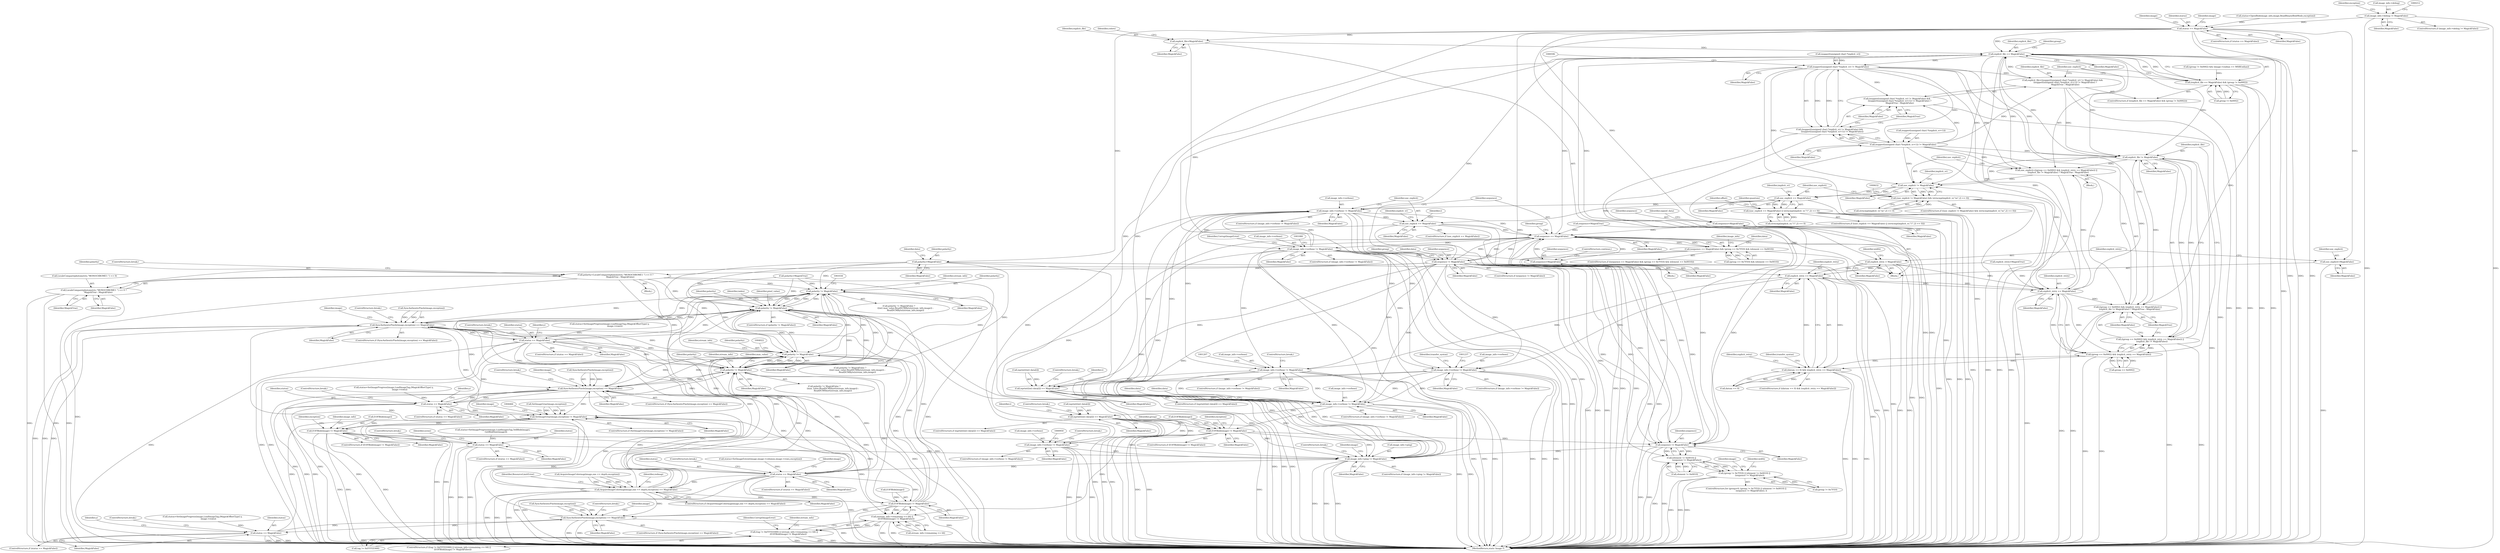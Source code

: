 digraph "0_ImageMagick_5511ef530576ed18fd636baa3bb4eda3d667665d@pointer" {
"1000206" [label="(Call,image_info->debug != MagickFalse)"];
"1000245" [label="(Call,status == MagickFalse)"];
"1000352" [label="(Call,polarity=MagickFalse)"];
"1003551" [label="(Call,polarity != MagickFalse)"];
"1003588" [label="(Call,polarity != MagickFalse)"];
"1003921" [label="(Call,SyncAuthenticPixels(image,exception) == MagickFalse)"];
"1003948" [label="(Call,status == MagickFalse)"];
"1004017" [label="(Call,polarity != MagickFalse)"];
"1004045" [label="(Call,polarity != MagickFalse)"];
"1004428" [label="(Call,SyncAuthenticPixels(image,exception) == MagickFalse)"];
"1004455" [label="(Call,status == MagickFalse)"];
"1004460" [label="(Call,SetImageGray(image,exception) != MagickFalse)"];
"1004472" [label="(Call,EOFBlob(image) != MagickFalse)"];
"1002853" [label="(Call,image_info->ping != MagickFalse)"];
"1002890" [label="(Call,status == MagickFalse)"];
"1002926" [label="(Call,AcquireImageColormap(image,one << depth,exception) == MagickFalse)"];
"1003224" [label="(Call,EOFBlob(image) != MagickFalse)"];
"1003218" [label="(Call,(stream_info->remaining <= 64) ||\n            (EOFBlob(image) != MagickFalse))"];
"1003214" [label="(Call,(tag != 0xFFFEE000) || (stream_info->remaining <= 64) ||\n            (EOFBlob(image) != MagickFalse))"];
"1003408" [label="(Call,SyncAuthenticPixels(image,exception) == MagickFalse)"];
"1003435" [label="(Call,status == MagickFalse)"];
"1004549" [label="(Call,status == MagickFalse)"];
"1000371" [label="(Call,explicit_file=MagickFalse)"];
"1000576" [label="(Call,explicit_file == MagickFalse)"];
"1000575" [label="(Call,(explicit_file == MagickFalse) && (group != 0x0002))"];
"1000586" [label="(Call,isupper((unsigned char) *explicit_vr) != MagickFalse)"];
"1000582" [label="(Call,explicit_file=(isupper((unsigned char) *explicit_vr) != MagickFalse) &&\n        (isupper((unsigned char) *(explicit_vr+1)) != MagickFalse) ?\n        MagickTrue : MagickFalse)"];
"1000615" [label="(Call,explicit_file != MagickFalse)"];
"1000604" [label="(Call,use_explicit=((group == 0x0002) && (explicit_retry == MagickFalse)) ||\n      (explicit_file != MagickFalse) ? MagickTrue : MagickFalse)"];
"1000622" [label="(Call,use_explicit != MagickFalse)"];
"1000621" [label="(Call,(use_explicit != MagickFalse) && (strncmp(implicit_vr,\"xs\",2) == 0))"];
"1000639" [label="(Call,use_explicit == MagickFalse)"];
"1000638" [label="(Call,(use_explicit == MagickFalse) || (strncmp(implicit_vr,\"!!\",2) == 0))"];
"1000837" [label="(Call,image_info->verbose != MagickFalse)"];
"1000844" [label="(Call,use_explicit == MagickFalse)"];
"1000932" [label="(Call,sequence == MagickFalse)"];
"1000459" [label="(Call,sequence != MagickFalse)"];
"1000455" [label="(Call,(element != 0x0010) ||\n                (sequence != MagickFalse))"];
"1000451" [label="(Call,(group != 0x7FE0) || (element != 0x0010) ||\n                (sequence != MagickFalse))"];
"1000931" [label="(Call,(sequence == MagickFalse) && (group == 0x7FE0) && (element == 0x0010))"];
"1000944" [label="(Call,image_info->verbose != MagickFalse)"];
"1001074" [label="(Call,image_info->verbose != MagickFalse)"];
"1001141" [label="(Call,sequence=MagickFalse)"];
"1001146" [label="(Call,sequence != MagickFalse)"];
"1001179" [label="(Call,explicit_retry == MagickFalse)"];
"1000612" [label="(Call,explicit_retry == MagickFalse)"];
"1000608" [label="(Call,(group == 0x0002) && (explicit_retry == MagickFalse))"];
"1000607" [label="(Call,((group == 0x0002) && (explicit_retry == MagickFalse)) ||\n      (explicit_file != MagickFalse))"];
"1001175" [label="(Call,(datum == 0) && (explicit_retry == MagickFalse))"];
"1000606" [label="(Call,((group == 0x0002) && (explicit_retry == MagickFalse)) ||\n      (explicit_file != MagickFalse) ? MagickTrue : MagickFalse)"];
"1001201" [label="(Call,image_info->verbose != MagickFalse)"];
"1002092" [label="(Call,isprint((int) data[i]) == MagickFalse)"];
"1002133" [label="(Call,image_info->verbose != MagickFalse)"];
"1002167" [label="(Call,isprint((int) data[i]) == MagickFalse)"];
"1002244" [label="(Call,EOFBlob(image) != MagickFalse)"];
"1001231" [label="(Call,image_info->verbose != MagickFalse)"];
"1001396" [label="(Call,polarity=LocaleCompare(photometric,\"MONOCHROME1 \") == 0 ?\n              MagickTrue : MagickFalse)"];
"1001398" [label="(Call,LocaleCompare(photometric,\"MONOCHROME1 \") == 0 ?\n              MagickTrue : MagickFalse)"];
"1000585" [label="(Call,(isupper((unsigned char) *explicit_vr) != MagickFalse) &&\n        (isupper((unsigned char) *(explicit_vr+1)) != MagickFalse))"];
"1000593" [label="(Call,isupper((unsigned char) *(explicit_vr+1)) != MagickFalse)"];
"1000584" [label="(Call,(isupper((unsigned char) *explicit_vr) != MagickFalse) &&\n        (isupper((unsigned char) *(explicit_vr+1)) != MagickFalse) ?\n        MagickTrue : MagickFalse)"];
"1000423" [label="(Call,sequence=MagickFalse)"];
"1000432" [label="(Call,use_explicit=MagickFalse)"];
"1000435" [label="(Call,explicit_retry = MagickFalse)"];
"1003922" [label="(Call,SyncAuthenticPixels(image,exception))"];
"1003408" [label="(Call,SyncAuthenticPixels(image,exception) == MagickFalse)"];
"1002233" [label="(Identifier,data)"];
"1001406" [label="(ControlStructure,break;)"];
"1000250" [label="(Identifier,image)"];
"1000427" [label="(Identifier,signed_data)"];
"1001097" [label="(Identifier,CorruptImageError)"];
"1000854" [label="(Identifier,i)"];
"1001179" [label="(Call,explicit_retry == MagickFalse)"];
"1003947" [label="(ControlStructure,if (status == MagickFalse))"];
"1002167" [label="(Call,isprint((int) data[i]) == MagickFalse)"];
"1000210" [label="(Identifier,MagickFalse)"];
"1003930" [label="(Identifier,image)"];
"1000616" [label="(Identifier,explicit_file)"];
"1000644" [label="(Identifier,implicit_vr)"];
"1002260" [label="(Identifier,width)"];
"1000930" [label="(ControlStructure,if ((sequence == MagickFalse) && (group == 0x7FE0) && (element == 0x0010)))"];
"1003970" [label="(Identifier,y)"];
"1001235" [label="(Identifier,MagickFalse)"];
"1004432" [label="(Identifier,MagickFalse)"];
"1002857" [label="(Identifier,MagickFalse)"];
"1003409" [label="(Call,SyncAuthenticPixels(image,exception))"];
"1001174" [label="(ControlStructure,if ((datum == 0) && (explicit_retry == MagickFalse)))"];
"1000836" [label="(ControlStructure,if (image_info->verbose != MagickFalse))"];
"1002092" [label="(Call,isprint((int) data[i]) == MagickFalse)"];
"1003951" [label="(ControlStructure,break;)"];
"1001366" [label="(Block,)"];
"1000671" [label="(Identifier,quantum)"];
"1000447" [label="(ControlStructure,for (group=0; (group != 0x7FE0) || (element != 0x0010) ||\n                (sequence != MagickFalse); ))"];
"1000222" [label="(Identifier,exception)"];
"1001142" [label="(Identifier,sequence)"];
"1001180" [label="(Identifier,explicit_retry)"];
"1004454" [label="(ControlStructure,if (status == MagickFalse))"];
"1004428" [label="(Call,SyncAuthenticPixels(image,exception) == MagickFalse)"];
"1003224" [label="(Call,EOFBlob(image) != MagickFalse)"];
"1002854" [label="(Call,image_info->ping)"];
"1001114" [label="(Call,sequence=MagickTrue)"];
"1000453" [label="(Identifier,group)"];
"1003413" [label="(ControlStructure,break;)"];
"1000954" [label="(ControlStructure,break;)"];
"1002891" [label="(Identifier,status)"];
"1001200" [label="(ControlStructure,if (image_info->verbose != MagickFalse))"];
"1001202" [label="(Call,image_info->verbose)"];
"1001231" [label="(Call,image_info->verbose != MagickFalse)"];
"1000584" [label="(Call,(isupper((unsigned char) *explicit_vr) != MagickFalse) &&\n        (isupper((unsigned char) *(explicit_vr+1)) != MagickFalse) ?\n        MagickTrue : MagickFalse)"];
"1000623" [label="(Identifier,use_explicit)"];
"1001205" [label="(Identifier,MagickFalse)"];
"1002175" [label="(ControlStructure,break;)"];
"1000432" [label="(Call,use_explicit=MagickFalse)"];
"1000371" [label="(Call,explicit_file=MagickFalse)"];
"1004549" [label="(Call,status == MagickFalse)"];
"1004478" [label="(Identifier,exception)"];
"1002852" [label="(ControlStructure,if (image_info->ping != MagickFalse))"];
"1002889" [label="(ControlStructure,if (status == MagickFalse))"];
"1003588" [label="(Call,polarity != MagickFalse)"];
"1004464" [label="(Identifier,MagickFalse)"];
"1000605" [label="(Identifier,use_explicit)"];
"1003229" [label="(Identifier,CorruptImageError)"];
"1002853" [label="(Call,image_info->ping != MagickFalse)"];
"1004433" [label="(ControlStructure,break;)"];
"1001128" [label="(Block,)"];
"1000619" [label="(Identifier,MagickFalse)"];
"1003562" [label="(Identifier,stream_info)"];
"1000585" [label="(Call,(isupper((unsigned char) *explicit_vr) != MagickFalse) &&\n        (isupper((unsigned char) *(explicit_vr+1)) != MagickFalse))"];
"1002141" [label="(Identifier,data)"];
"1003590" [label="(Identifier,MagickFalse)"];
"1000436" [label="(Identifier,explicit_retry)"];
"1000640" [label="(Identifier,use_explicit)"];
"1003592" [label="(Identifier,pixel_value)"];
"1001399" [label="(Call,LocaleCompare(photometric,\"MONOCHROME1 \") == 0)"];
"1002247" [label="(Identifier,MagickFalse)"];
"1000434" [label="(Identifier,MagickFalse)"];
"1000613" [label="(Identifier,explicit_retry)"];
"1000621" [label="(Call,(use_explicit != MagickFalse) && (strncmp(implicit_vr,\"xs\",2) == 0))"];
"1004019" [label="(Identifier,MagickFalse)"];
"1000650" [label="(Identifier,offset)"];
"1001176" [label="(Call,datum == 0)"];
"1000462" [label="(Block,)"];
"1003587" [label="(ControlStructure,if (polarity != MagickFalse))"];
"1003314" [label="(Identifier,y)"];
"1000373" [label="(Identifier,MagickFalse)"];
"1002939" [label="(Identifier,redmap)"];
"1000607" [label="(Call,((group == 0x0002) && (explicit_retry == MagickFalse)) ||\n      (explicit_file != MagickFalse))"];
"1002091" [label="(ControlStructure,if (isprint((int) data[i]) == MagickFalse))"];
"1004046" [label="(Identifier,polarity)"];
"1000480" [label="(Call,(group != 0x0002) && (image->endian == MSBEndian))"];
"1003950" [label="(Identifier,MagickFalse)"];
"1000460" [label="(Identifier,sequence)"];
"1003949" [label="(Identifier,status)"];
"1000451" [label="(Call,(group != 0x7FE0) || (element != 0x0010) ||\n                (sequence != MagickFalse))"];
"1003435" [label="(Call,status == MagickFalse)"];
"1002244" [label="(Call,EOFBlob(image) != MagickFalse)"];
"1000627" [label="(Identifier,implicit_vr)"];
"1003504" [label="(Identifier,y)"];
"1004471" [label="(ControlStructure,if (EOFBlob(image) != MagickFalse))"];
"1000577" [label="(Identifier,explicit_file)"];
"1001184" [label="(Identifier,explicit_retry)"];
"1000849" [label="(Identifier,explicit_vr)"];
"1000424" [label="(Identifier,sequence)"];
"1000576" [label="(Call,explicit_file == MagickFalse)"];
"1002250" [label="(Identifier,exception)"];
"1003552" [label="(Identifier,polarity)"];
"1001148" [label="(Identifier,MagickFalse)"];
"1001201" [label="(Call,image_info->verbose != MagickFalse)"];
"1004548" [label="(ControlStructure,if (status == MagickFalse))"];
"1002890" [label="(Call,status == MagickFalse)"];
"1002858" [label="(ControlStructure,break;)"];
"1003434" [label="(ControlStructure,if (status == MagickFalse))"];
"1000579" [label="(Call,group != 0x0002)"];
"1000375" [label="(Identifier,colors)"];
"1000617" [label="(Identifier,MagickFalse)"];
"1002174" [label="(Identifier,MagickFalse)"];
"1000642" [label="(Call,strncmp(implicit_vr,\"!!\",2) == 0)"];
"1000433" [label="(Identifier,use_explicit)"];
"1004457" [label="(Identifier,MagickFalse)"];
"1000580" [label="(Identifier,group)"];
"1001144" [label="(ControlStructure,continue;)"];
"1001078" [label="(Identifier,MagickFalse)"];
"1002132" [label="(ControlStructure,if (image_info->verbose != MagickFalse))"];
"1003550" [label="(Call,polarity != MagickFalse ?\n                    ((int) max_value-ReadDCMByte(stream_info,image)) :\n                    ReadDCMByte(stream_info,image))"];
"1000582" [label="(Call,explicit_file=(isupper((unsigned char) *explicit_vr) != MagickFalse) &&\n        (isupper((unsigned char) *(explicit_vr+1)) != MagickFalse) ?\n        MagickTrue : MagickFalse)"];
"1003214" [label="(Call,(tag != 0xFFFEE000) || (stream_info->remaining <= 64) ||\n            (EOFBlob(image) != MagickFalse))"];
"1000624" [label="(Identifier,MagickFalse)"];
"1002892" [label="(Identifier,MagickFalse)"];
"1000586" [label="(Call,isupper((unsigned char) *explicit_vr) != MagickFalse)"];
"1000452" [label="(Call,group != 0x7FE0)"];
"1001152" [label="(Identifier,data)"];
"1003227" [label="(Identifier,MagickFalse)"];
"1003926" [label="(ControlStructure,break;)"];
"1000144" [label="(Block,)"];
"1001147" [label="(Identifier,sequence)"];
"1004044" [label="(Call,polarity != MagickFalse ?\n                          (max_value-ReadDCMShort(stream_info,image)) :\n                          ReadDCMShort(stream_info,image))"];
"1000205" [label="(ControlStructure,if (image_info->debug != MagickFalse))"];
"1000618" [label="(Identifier,MagickTrue)"];
"1000459" [label="(Call,sequence != MagickFalse)"];
"1002133" [label="(Call,image_info->verbose != MagickFalse)"];
"1001164" [label="(Identifier,group)"];
"1002166" [label="(ControlStructure,if (isprint((int) data[i]) == MagickFalse))"];
"1004427" [label="(ControlStructure,if (SyncAuthenticPixels(image,exception) == MagickFalse))"];
"1000578" [label="(Identifier,MagickFalse)"];
"1000844" [label="(Call,use_explicit == MagickFalse)"];
"1000461" [label="(Identifier,MagickFalse)"];
"1000455" [label="(Call,(element != 0x0010) ||\n                (sequence != MagickFalse))"];
"1001396" [label="(Call,polarity=LocaleCompare(photometric,\"MONOCHROME1 \") == 0 ?\n              MagickTrue : MagickFalse)"];
"1001146" [label="(Call,sequence != MagickFalse)"];
"1003438" [label="(ControlStructure,break;)"];
"1002935" [label="(Identifier,ResourceLimitError)"];
"1003936" [label="(Call,status=SetImageProgress(image,LoadImageTag,(MagickOffsetType) y,\n                image->rows))"];
"1004472" [label="(Call,EOFBlob(image) != MagickFalse)"];
"1000587" [label="(Call,isupper((unsigned char) *explicit_vr))"];
"1000246" [label="(Identifier,status)"];
"1001141" [label="(Call,sequence=MagickFalse)"];
"1001075" [label="(Call,image_info->verbose)"];
"1004475" [label="(Identifier,MagickFalse)"];
"1002243" [label="(ControlStructure,if (EOFBlob(image) != MagickFalse))"];
"1000465" [label="(Identifier,image)"];
"1001232" [label="(Call,image_info->verbose)"];
"1000625" [label="(Call,strncmp(implicit_vr,\"xs\",2) == 0)"];
"1000609" [label="(Call,group == 0x0002)"];
"1002168" [label="(Call,isprint((int) data[i]))"];
"1000593" [label="(Call,isupper((unsigned char) *(explicit_vr+1)) != MagickFalse)"];
"1004461" [label="(Call,SetImageGray(image,exception))"];
"1000946" [label="(Identifier,image_info)"];
"1003589" [label="(Identifier,polarity)"];
"1000841" [label="(Identifier,MagickFalse)"];
"1000604" [label="(Call,use_explicit=((group == 0x0002) && (explicit_retry == MagickFalse)) ||\n      (explicit_file != MagickFalse) ? MagickTrue : MagickFalse)"];
"1000846" [label="(Identifier,MagickFalse)"];
"1000608" [label="(Call,(group == 0x0002) && (explicit_retry == MagickFalse))"];
"1004644" [label="(MethodReturn,static Image *)"];
"1004539" [label="(Call,status=SetImageProgress(image,LoadImagesTag,TellBlob(image),\n          GetBlobSize(image)))"];
"1000592" [label="(Identifier,MagickFalse)"];
"1002100" [label="(ControlStructure,break;)"];
"1001404" [label="(Identifier,MagickTrue)"];
"1000601" [label="(Identifier,MagickFalse)"];
"1000207" [label="(Call,image_info->debug)"];
"1000352" [label="(Call,polarity=MagickFalse)"];
"1002004" [label="(Call,polarity=MagickTrue)"];
"1000423" [label="(Call,sequence=MagickFalse)"];
"1000843" [label="(ControlStructure,if (use_explicit == MagickFalse))"];
"1004028" [label="(Identifier,stream_info)"];
"1003423" [label="(Call,status=SetImageProgress(image,LoadImageTag,(MagickOffsetType) y,\n                  image->rows))"];
"1002861" [label="(Identifier,image)"];
"1002893" [label="(ControlStructure,break;)"];
"1001398" [label="(Call,LocaleCompare(photometric,\"MONOCHROME1 \") == 0 ?\n              MagickTrue : MagickFalse)"];
"1000425" [label="(Identifier,MagickFalse)"];
"1003925" [label="(Identifier,MagickFalse)"];
"1000583" [label="(Identifier,explicit_file)"];
"1000602" [label="(Identifier,MagickTrue)"];
"1002925" [label="(ControlStructure,if (AcquireImageColormap(image,one << depth,exception) == MagickFalse))"];
"1002090" [label="(Identifier,i)"];
"1000356" [label="(Identifier,data)"];
"1001183" [label="(Call,explicit_retry=MagickTrue)"];
"1004054" [label="(Identifier,stream_info)"];
"1001143" [label="(Identifier,MagickFalse)"];
"1000944" [label="(Call,image_info->verbose != MagickFalse)"];
"1001074" [label="(Call,image_info->verbose != MagickFalse)"];
"1004551" [label="(Identifier,MagickFalse)"];
"1003920" [label="(ControlStructure,if (SyncAuthenticPixels(image,exception) == MagickFalse))"];
"1004437" [label="(Identifier,image)"];
"1000615" [label="(Call,explicit_file != MagickFalse)"];
"1002245" [label="(Call,EOFBlob(image))"];
"1000244" [label="(ControlStructure,if (status == MagickFalse))"];
"1004456" [label="(Identifier,status)"];
"1004045" [label="(Call,polarity != MagickFalse)"];
"1000638" [label="(Call,(use_explicit == MagickFalse) || (strncmp(implicit_vr,\"!!\",2) == 0))"];
"1000594" [label="(Call,isupper((unsigned char) *(explicit_vr+1)))"];
"1000641" [label="(Identifier,MagickFalse)"];
"1003233" [label="(Identifier,stream_info)"];
"1003437" [label="(Identifier,MagickFalse)"];
"1000372" [label="(Identifier,explicit_file)"];
"1004429" [label="(Call,SyncAuthenticPixels(image,exception))"];
"1004460" [label="(Call,SetImageGray(image,exception) != MagickFalse)"];
"1000206" [label="(Call,image_info->debug != MagickFalse)"];
"1003215" [label="(Call,tag != 0xFFFEE000)"];
"1002926" [label="(Call,AcquireImageColormap(image,one << depth,exception) == MagickFalse)"];
"1000575" [label="(Call,(explicit_file == MagickFalse) && (group != 0x0002))"];
"1004018" [label="(Identifier,polarity)"];
"1000612" [label="(Call,explicit_retry == MagickFalse)"];
"1000259" [label="(Identifier,image)"];
"1003417" [label="(Identifier,image)"];
"1001397" [label="(Identifier,polarity)"];
"1000945" [label="(Call,image_info->verbose)"];
"1002093" [label="(Call,isprint((int) data[i]))"];
"1003436" [label="(Identifier,status)"];
"1002137" [label="(Identifier,MagickFalse)"];
"1000435" [label="(Call,explicit_retry = MagickFalse)"];
"1002878" [label="(Call,status=SetImageExtent(image,image->columns,image->rows,exception))"];
"1003225" [label="(Call,EOFBlob(image))"];
"1004016" [label="(Call,polarity != MagickFalse ?\n                      ((int) max_value-ReadDCMByte(stream_info,image)) :\n                      ReadDCMByte(stream_info,image))"];
"1004049" [label="(Identifier,max_value)"];
"1000620" [label="(ControlStructure,if ((use_explicit != MagickFalse) && (strncmp(implicit_vr,\"xs\",2) == 0)))"];
"1001211" [label="(ControlStructure,break;)"];
"1004488" [label="(Identifier,image_info)"];
"1003412" [label="(Identifier,MagickFalse)"];
"1002927" [label="(Call,AcquireImageColormap(image,one << depth,exception))"];
"1000606" [label="(Call,((group == 0x0002) && (explicit_retry == MagickFalse)) ||\n      (explicit_file != MagickFalse) ? MagickTrue : MagickFalse)"];
"1000948" [label="(Identifier,MagickFalse)"];
"1000838" [label="(Call,image_info->verbose)"];
"1003921" [label="(Call,SyncAuthenticPixels(image,exception) == MagickFalse)"];
"1001405" [label="(Identifier,MagickFalse)"];
"1000932" [label="(Call,sequence == MagickFalse)"];
"1000622" [label="(Call,use_explicit != MagickFalse)"];
"1003213" [label="(ControlStructure,if ((tag != 0xFFFEE000) || (stream_info->remaining <= 64) ||\n            (EOFBlob(image) != MagickFalse)))"];
"1004459" [label="(ControlStructure,if (SetImageGray(image,exception) != MagickFalse))"];
"1000639" [label="(Call,use_explicit == MagickFalse)"];
"1003407" [label="(ControlStructure,if (SyncAuthenticPixels(image,exception) == MagickFalse))"];
"1000247" [label="(Identifier,MagickFalse)"];
"1000937" [label="(Identifier,group)"];
"1004550" [label="(Identifier,status)"];
"1004047" [label="(Identifier,MagickFalse)"];
"1000637" [label="(ControlStructure,if ((use_explicit == MagickFalse) || (strncmp(implicit_vr,\"!!\",2) == 0)))"];
"1000943" [label="(ControlStructure,if (image_info->verbose != MagickFalse))"];
"1003635" [label="(Identifier,index)"];
"1003553" [label="(Identifier,MagickFalse)"];
"1003218" [label="(Call,(stream_info->remaining <= 64) ||\n            (EOFBlob(image) != MagickFalse))"];
"1001145" [label="(ControlStructure,if (sequence != MagickFalse))"];
"1000935" [label="(Call,(group == 0x7FE0) && (element == 0x0010))"];
"1002165" [label="(Identifier,i)"];
"1002896" [label="(Identifier,image)"];
"1000437" [label="(Identifier,MagickFalse)"];
"1000354" [label="(Identifier,MagickFalse)"];
"1002933" [label="(Identifier,MagickFalse)"];
"1000837" [label="(Call,image_info->verbose != MagickFalse)"];
"1000614" [label="(Identifier,MagickFalse)"];
"1004552" [label="(ControlStructure,break;)"];
"1002850" [label="(Identifier,scene)"];
"1000237" [label="(Call,status=OpenBlob(image_info,image,ReadBinaryBlobMode,exception))"];
"1004458" [label="(ControlStructure,break;)"];
"1001230" [label="(ControlStructure,if (image_info->verbose != MagickFalse))"];
"1001214" [label="(Identifier,transfer_syntax)"];
"1000574" [label="(ControlStructure,if ((explicit_file == MagickFalse) && (group != 0x0002)))"];
"1000456" [label="(Call,element != 0x0010)"];
"1003551" [label="(Call,polarity != MagickFalse)"];
"1001181" [label="(Identifier,MagickFalse)"];
"1004473" [label="(Call,EOFBlob(image))"];
"1004017" [label="(Call,polarity != MagickFalse)"];
"1004455" [label="(Call,status == MagickFalse)"];
"1000931" [label="(Call,(sequence == MagickFalse) && (group == 0x7FE0) && (element == 0x0010))"];
"1004443" [label="(Call,status=SetImageProgress(image,LoadImageTag,(MagickOffsetType) y,\n                  image->rows))"];
"1002134" [label="(Call,image_info->verbose)"];
"1000245" [label="(Call,status == MagickFalse)"];
"1000845" [label="(Identifier,use_explicit)"];
"1001247" [label="(Identifier,transfer_syntax)"];
"1003948" [label="(Call,status == MagickFalse)"];
"1001175" [label="(Call,(datum == 0) && (explicit_retry == MagickFalse))"];
"1001073" [label="(ControlStructure,if (image_info->verbose != MagickFalse))"];
"1000353" [label="(Identifier,polarity)"];
"1000933" [label="(Identifier,sequence)"];
"1000956" [label="(Identifier,data)"];
"1003219" [label="(Call,stream_info->remaining <= 64)"];
"1004474" [label="(Identifier,image)"];
"1002099" [label="(Identifier,MagickFalse)"];
"1000934" [label="(Identifier,MagickFalse)"];
"1000439" [label="(Identifier,width)"];
"1000603" [label="(Identifier,MagickFalse)"];
"1000206" -> "1000205"  [label="AST: "];
"1000206" -> "1000210"  [label="CFG: "];
"1000207" -> "1000206"  [label="AST: "];
"1000210" -> "1000206"  [label="AST: "];
"1000212" -> "1000206"  [label="CFG: "];
"1000222" -> "1000206"  [label="CFG: "];
"1000206" -> "1004644"  [label="DDG: "];
"1000206" -> "1004644"  [label="DDG: "];
"1000206" -> "1000245"  [label="DDG: "];
"1000245" -> "1000244"  [label="AST: "];
"1000245" -> "1000247"  [label="CFG: "];
"1000246" -> "1000245"  [label="AST: "];
"1000247" -> "1000245"  [label="AST: "];
"1000250" -> "1000245"  [label="CFG: "];
"1000259" -> "1000245"  [label="CFG: "];
"1000245" -> "1004644"  [label="DDG: "];
"1000245" -> "1004644"  [label="DDG: "];
"1000245" -> "1004644"  [label="DDG: "];
"1000237" -> "1000245"  [label="DDG: "];
"1000245" -> "1000352"  [label="DDG: "];
"1000245" -> "1000371"  [label="DDG: "];
"1000245" -> "1000423"  [label="DDG: "];
"1000245" -> "1000432"  [label="DDG: "];
"1000245" -> "1000435"  [label="DDG: "];
"1000245" -> "1000459"  [label="DDG: "];
"1000245" -> "1000576"  [label="DDG: "];
"1000245" -> "1002853"  [label="DDG: "];
"1000352" -> "1000144"  [label="AST: "];
"1000352" -> "1000354"  [label="CFG: "];
"1000353" -> "1000352"  [label="AST: "];
"1000354" -> "1000352"  [label="AST: "];
"1000356" -> "1000352"  [label="CFG: "];
"1000352" -> "1004644"  [label="DDG: "];
"1000352" -> "1003551"  [label="DDG: "];
"1000352" -> "1003588"  [label="DDG: "];
"1000352" -> "1004017"  [label="DDG: "];
"1000352" -> "1004045"  [label="DDG: "];
"1003551" -> "1003550"  [label="AST: "];
"1003551" -> "1003553"  [label="CFG: "];
"1003552" -> "1003551"  [label="AST: "];
"1003553" -> "1003551"  [label="AST: "];
"1003556" -> "1003551"  [label="CFG: "];
"1003562" -> "1003551"  [label="CFG: "];
"1003551" -> "1004644"  [label="DDG: "];
"1004045" -> "1003551"  [label="DDG: "];
"1003588" -> "1003551"  [label="DDG: "];
"1003588" -> "1003551"  [label="DDG: "];
"1001396" -> "1003551"  [label="DDG: "];
"1004017" -> "1003551"  [label="DDG: "];
"1002004" -> "1003551"  [label="DDG: "];
"1002890" -> "1003551"  [label="DDG: "];
"1003948" -> "1003551"  [label="DDG: "];
"1002926" -> "1003551"  [label="DDG: "];
"1003224" -> "1003551"  [label="DDG: "];
"1003921" -> "1003551"  [label="DDG: "];
"1003551" -> "1003588"  [label="DDG: "];
"1003551" -> "1003588"  [label="DDG: "];
"1003551" -> "1003921"  [label="DDG: "];
"1003551" -> "1004017"  [label="DDG: "];
"1003551" -> "1004045"  [label="DDG: "];
"1003588" -> "1003587"  [label="AST: "];
"1003588" -> "1003590"  [label="CFG: "];
"1003589" -> "1003588"  [label="AST: "];
"1003590" -> "1003588"  [label="AST: "];
"1003592" -> "1003588"  [label="CFG: "];
"1003635" -> "1003588"  [label="CFG: "];
"1003588" -> "1004644"  [label="DDG: "];
"1003588" -> "1004644"  [label="DDG: "];
"1004045" -> "1003588"  [label="DDG: "];
"1001396" -> "1003588"  [label="DDG: "];
"1004017" -> "1003588"  [label="DDG: "];
"1002004" -> "1003588"  [label="DDG: "];
"1002890" -> "1003588"  [label="DDG: "];
"1003948" -> "1003588"  [label="DDG: "];
"1002926" -> "1003588"  [label="DDG: "];
"1003224" -> "1003588"  [label="DDG: "];
"1003921" -> "1003588"  [label="DDG: "];
"1003588" -> "1003921"  [label="DDG: "];
"1003588" -> "1004017"  [label="DDG: "];
"1003588" -> "1004045"  [label="DDG: "];
"1003921" -> "1003920"  [label="AST: "];
"1003921" -> "1003925"  [label="CFG: "];
"1003922" -> "1003921"  [label="AST: "];
"1003925" -> "1003921"  [label="AST: "];
"1003926" -> "1003921"  [label="CFG: "];
"1003930" -> "1003921"  [label="CFG: "];
"1003921" -> "1004644"  [label="DDG: "];
"1003921" -> "1004644"  [label="DDG: "];
"1003921" -> "1004644"  [label="DDG: "];
"1003922" -> "1003921"  [label="DDG: "];
"1003922" -> "1003921"  [label="DDG: "];
"1002890" -> "1003921"  [label="DDG: "];
"1003948" -> "1003921"  [label="DDG: "];
"1002926" -> "1003921"  [label="DDG: "];
"1003224" -> "1003921"  [label="DDG: "];
"1003921" -> "1003948"  [label="DDG: "];
"1003921" -> "1004017"  [label="DDG: "];
"1003921" -> "1004045"  [label="DDG: "];
"1003921" -> "1004428"  [label="DDG: "];
"1003921" -> "1004460"  [label="DDG: "];
"1003948" -> "1003947"  [label="AST: "];
"1003948" -> "1003950"  [label="CFG: "];
"1003949" -> "1003948"  [label="AST: "];
"1003950" -> "1003948"  [label="AST: "];
"1003951" -> "1003948"  [label="CFG: "];
"1003504" -> "1003948"  [label="CFG: "];
"1003948" -> "1004644"  [label="DDG: "];
"1003948" -> "1004644"  [label="DDG: "];
"1003948" -> "1004644"  [label="DDG: "];
"1003936" -> "1003948"  [label="DDG: "];
"1003948" -> "1004017"  [label="DDG: "];
"1003948" -> "1004045"  [label="DDG: "];
"1003948" -> "1004428"  [label="DDG: "];
"1003948" -> "1004460"  [label="DDG: "];
"1004017" -> "1004016"  [label="AST: "];
"1004017" -> "1004019"  [label="CFG: "];
"1004018" -> "1004017"  [label="AST: "];
"1004019" -> "1004017"  [label="AST: "];
"1004022" -> "1004017"  [label="CFG: "];
"1004028" -> "1004017"  [label="CFG: "];
"1004017" -> "1004644"  [label="DDG: "];
"1004045" -> "1004017"  [label="DDG: "];
"1004045" -> "1004017"  [label="DDG: "];
"1001396" -> "1004017"  [label="DDG: "];
"1002004" -> "1004017"  [label="DDG: "];
"1002890" -> "1004017"  [label="DDG: "];
"1002926" -> "1004017"  [label="DDG: "];
"1003224" -> "1004017"  [label="DDG: "];
"1004455" -> "1004017"  [label="DDG: "];
"1004428" -> "1004017"  [label="DDG: "];
"1004017" -> "1004045"  [label="DDG: "];
"1004017" -> "1004045"  [label="DDG: "];
"1004017" -> "1004428"  [label="DDG: "];
"1004045" -> "1004044"  [label="AST: "];
"1004045" -> "1004047"  [label="CFG: "];
"1004046" -> "1004045"  [label="AST: "];
"1004047" -> "1004045"  [label="AST: "];
"1004049" -> "1004045"  [label="CFG: "];
"1004054" -> "1004045"  [label="CFG: "];
"1004045" -> "1004644"  [label="DDG: "];
"1001396" -> "1004045"  [label="DDG: "];
"1002004" -> "1004045"  [label="DDG: "];
"1002890" -> "1004045"  [label="DDG: "];
"1002926" -> "1004045"  [label="DDG: "];
"1003224" -> "1004045"  [label="DDG: "];
"1004455" -> "1004045"  [label="DDG: "];
"1004428" -> "1004045"  [label="DDG: "];
"1004045" -> "1004428"  [label="DDG: "];
"1004428" -> "1004427"  [label="AST: "];
"1004428" -> "1004432"  [label="CFG: "];
"1004429" -> "1004428"  [label="AST: "];
"1004432" -> "1004428"  [label="AST: "];
"1004433" -> "1004428"  [label="CFG: "];
"1004437" -> "1004428"  [label="CFG: "];
"1004428" -> "1004644"  [label="DDG: "];
"1004428" -> "1004644"  [label="DDG: "];
"1004428" -> "1004644"  [label="DDG: "];
"1004429" -> "1004428"  [label="DDG: "];
"1004429" -> "1004428"  [label="DDG: "];
"1002890" -> "1004428"  [label="DDG: "];
"1002926" -> "1004428"  [label="DDG: "];
"1003224" -> "1004428"  [label="DDG: "];
"1004455" -> "1004428"  [label="DDG: "];
"1004428" -> "1004455"  [label="DDG: "];
"1004428" -> "1004460"  [label="DDG: "];
"1004455" -> "1004454"  [label="AST: "];
"1004455" -> "1004457"  [label="CFG: "];
"1004456" -> "1004455"  [label="AST: "];
"1004457" -> "1004455"  [label="AST: "];
"1004458" -> "1004455"  [label="CFG: "];
"1003970" -> "1004455"  [label="CFG: "];
"1004455" -> "1004644"  [label="DDG: "];
"1004455" -> "1004644"  [label="DDG: "];
"1004455" -> "1004644"  [label="DDG: "];
"1004443" -> "1004455"  [label="DDG: "];
"1004455" -> "1004460"  [label="DDG: "];
"1004460" -> "1004459"  [label="AST: "];
"1004460" -> "1004464"  [label="CFG: "];
"1004461" -> "1004460"  [label="AST: "];
"1004464" -> "1004460"  [label="AST: "];
"1004466" -> "1004460"  [label="CFG: "];
"1004474" -> "1004460"  [label="CFG: "];
"1004460" -> "1004644"  [label="DDG: "];
"1004460" -> "1004644"  [label="DDG: "];
"1004461" -> "1004460"  [label="DDG: "];
"1004461" -> "1004460"  [label="DDG: "];
"1002890" -> "1004460"  [label="DDG: "];
"1002926" -> "1004460"  [label="DDG: "];
"1003435" -> "1004460"  [label="DDG: "];
"1003408" -> "1004460"  [label="DDG: "];
"1003224" -> "1004460"  [label="DDG: "];
"1004460" -> "1004472"  [label="DDG: "];
"1004472" -> "1004471"  [label="AST: "];
"1004472" -> "1004475"  [label="CFG: "];
"1004473" -> "1004472"  [label="AST: "];
"1004475" -> "1004472"  [label="AST: "];
"1004478" -> "1004472"  [label="CFG: "];
"1004488" -> "1004472"  [label="CFG: "];
"1004472" -> "1004644"  [label="DDG: "];
"1004472" -> "1004644"  [label="DDG: "];
"1004472" -> "1004644"  [label="DDG: "];
"1004472" -> "1002853"  [label="DDG: "];
"1004472" -> "1003218"  [label="DDG: "];
"1004473" -> "1004472"  [label="DDG: "];
"1004472" -> "1004549"  [label="DDG: "];
"1002853" -> "1002852"  [label="AST: "];
"1002853" -> "1002857"  [label="CFG: "];
"1002854" -> "1002853"  [label="AST: "];
"1002857" -> "1002853"  [label="AST: "];
"1002858" -> "1002853"  [label="CFG: "];
"1002861" -> "1002853"  [label="CFG: "];
"1002853" -> "1004644"  [label="DDG: "];
"1002853" -> "1004644"  [label="DDG: "];
"1002853" -> "1004644"  [label="DDG: "];
"1002167" -> "1002853"  [label="DDG: "];
"1000459" -> "1002853"  [label="DDG: "];
"1000944" -> "1002853"  [label="DDG: "];
"1002092" -> "1002853"  [label="DDG: "];
"1001231" -> "1002853"  [label="DDG: "];
"1004549" -> "1002853"  [label="DDG: "];
"1001201" -> "1002853"  [label="DDG: "];
"1000932" -> "1002853"  [label="DDG: "];
"1001146" -> "1002853"  [label="DDG: "];
"1002244" -> "1002853"  [label="DDG: "];
"1000844" -> "1002853"  [label="DDG: "];
"1001074" -> "1002853"  [label="DDG: "];
"1002853" -> "1002890"  [label="DDG: "];
"1002890" -> "1002889"  [label="AST: "];
"1002890" -> "1002892"  [label="CFG: "];
"1002891" -> "1002890"  [label="AST: "];
"1002892" -> "1002890"  [label="AST: "];
"1002893" -> "1002890"  [label="CFG: "];
"1002896" -> "1002890"  [label="CFG: "];
"1002890" -> "1004644"  [label="DDG: "];
"1002890" -> "1004644"  [label="DDG: "];
"1002890" -> "1004644"  [label="DDG: "];
"1002878" -> "1002890"  [label="DDG: "];
"1002890" -> "1002926"  [label="DDG: "];
"1002890" -> "1003224"  [label="DDG: "];
"1002890" -> "1003408"  [label="DDG: "];
"1002926" -> "1002925"  [label="AST: "];
"1002926" -> "1002933"  [label="CFG: "];
"1002927" -> "1002926"  [label="AST: "];
"1002933" -> "1002926"  [label="AST: "];
"1002935" -> "1002926"  [label="CFG: "];
"1002939" -> "1002926"  [label="CFG: "];
"1002926" -> "1004644"  [label="DDG: "];
"1002926" -> "1004644"  [label="DDG: "];
"1002926" -> "1004644"  [label="DDG: "];
"1002927" -> "1002926"  [label="DDG: "];
"1002927" -> "1002926"  [label="DDG: "];
"1002927" -> "1002926"  [label="DDG: "];
"1002926" -> "1003224"  [label="DDG: "];
"1002926" -> "1003408"  [label="DDG: "];
"1003224" -> "1003218"  [label="AST: "];
"1003224" -> "1003227"  [label="CFG: "];
"1003225" -> "1003224"  [label="AST: "];
"1003227" -> "1003224"  [label="AST: "];
"1003218" -> "1003224"  [label="CFG: "];
"1003224" -> "1004644"  [label="DDG: "];
"1003224" -> "1004644"  [label="DDG: "];
"1003224" -> "1003218"  [label="DDG: "];
"1003224" -> "1003218"  [label="DDG: "];
"1003225" -> "1003224"  [label="DDG: "];
"1003224" -> "1003408"  [label="DDG: "];
"1003218" -> "1003214"  [label="AST: "];
"1003218" -> "1003219"  [label="CFG: "];
"1003219" -> "1003218"  [label="AST: "];
"1003214" -> "1003218"  [label="CFG: "];
"1003218" -> "1004644"  [label="DDG: "];
"1003218" -> "1004644"  [label="DDG: "];
"1003218" -> "1003214"  [label="DDG: "];
"1003218" -> "1003214"  [label="DDG: "];
"1003219" -> "1003218"  [label="DDG: "];
"1003219" -> "1003218"  [label="DDG: "];
"1002244" -> "1003218"  [label="DDG: "];
"1003214" -> "1003213"  [label="AST: "];
"1003214" -> "1003215"  [label="CFG: "];
"1003215" -> "1003214"  [label="AST: "];
"1003229" -> "1003214"  [label="CFG: "];
"1003233" -> "1003214"  [label="CFG: "];
"1003214" -> "1004644"  [label="DDG: "];
"1003214" -> "1004644"  [label="DDG: "];
"1003214" -> "1004644"  [label="DDG: "];
"1003215" -> "1003214"  [label="DDG: "];
"1003215" -> "1003214"  [label="DDG: "];
"1003408" -> "1003407"  [label="AST: "];
"1003408" -> "1003412"  [label="CFG: "];
"1003409" -> "1003408"  [label="AST: "];
"1003412" -> "1003408"  [label="AST: "];
"1003413" -> "1003408"  [label="CFG: "];
"1003417" -> "1003408"  [label="CFG: "];
"1003408" -> "1004644"  [label="DDG: "];
"1003408" -> "1004644"  [label="DDG: "];
"1003408" -> "1004644"  [label="DDG: "];
"1003409" -> "1003408"  [label="DDG: "];
"1003409" -> "1003408"  [label="DDG: "];
"1003435" -> "1003408"  [label="DDG: "];
"1003408" -> "1003435"  [label="DDG: "];
"1003435" -> "1003434"  [label="AST: "];
"1003435" -> "1003437"  [label="CFG: "];
"1003436" -> "1003435"  [label="AST: "];
"1003437" -> "1003435"  [label="AST: "];
"1003438" -> "1003435"  [label="CFG: "];
"1003314" -> "1003435"  [label="CFG: "];
"1003435" -> "1004644"  [label="DDG: "];
"1003435" -> "1004644"  [label="DDG: "];
"1003435" -> "1004644"  [label="DDG: "];
"1003423" -> "1003435"  [label="DDG: "];
"1004549" -> "1004548"  [label="AST: "];
"1004549" -> "1004551"  [label="CFG: "];
"1004550" -> "1004549"  [label="AST: "];
"1004551" -> "1004549"  [label="AST: "];
"1004552" -> "1004549"  [label="CFG: "];
"1002850" -> "1004549"  [label="CFG: "];
"1004549" -> "1004644"  [label="DDG: "];
"1004549" -> "1004644"  [label="DDG: "];
"1004549" -> "1004644"  [label="DDG: "];
"1004539" -> "1004549"  [label="DDG: "];
"1000371" -> "1000144"  [label="AST: "];
"1000371" -> "1000373"  [label="CFG: "];
"1000372" -> "1000371"  [label="AST: "];
"1000373" -> "1000371"  [label="AST: "];
"1000375" -> "1000371"  [label="CFG: "];
"1000371" -> "1004644"  [label="DDG: "];
"1000371" -> "1000576"  [label="DDG: "];
"1000576" -> "1000575"  [label="AST: "];
"1000576" -> "1000578"  [label="CFG: "];
"1000577" -> "1000576"  [label="AST: "];
"1000578" -> "1000576"  [label="AST: "];
"1000580" -> "1000576"  [label="CFG: "];
"1000575" -> "1000576"  [label="CFG: "];
"1000576" -> "1004644"  [label="DDG: "];
"1000576" -> "1000575"  [label="DDG: "];
"1000576" -> "1000575"  [label="DDG: "];
"1000582" -> "1000576"  [label="DDG: "];
"1000615" -> "1000576"  [label="DDG: "];
"1000459" -> "1000576"  [label="DDG: "];
"1002244" -> "1000576"  [label="DDG: "];
"1000932" -> "1000576"  [label="DDG: "];
"1001146" -> "1000576"  [label="DDG: "];
"1001074" -> "1000576"  [label="DDG: "];
"1000576" -> "1000586"  [label="DDG: "];
"1000576" -> "1000604"  [label="DDG: "];
"1000576" -> "1000612"  [label="DDG: "];
"1000576" -> "1000615"  [label="DDG: "];
"1000576" -> "1000615"  [label="DDG: "];
"1000576" -> "1000606"  [label="DDG: "];
"1000576" -> "1000622"  [label="DDG: "];
"1000575" -> "1000574"  [label="AST: "];
"1000575" -> "1000579"  [label="CFG: "];
"1000579" -> "1000575"  [label="AST: "];
"1000583" -> "1000575"  [label="CFG: "];
"1000605" -> "1000575"  [label="CFG: "];
"1000575" -> "1004644"  [label="DDG: "];
"1000575" -> "1004644"  [label="DDG: "];
"1000575" -> "1004644"  [label="DDG: "];
"1000579" -> "1000575"  [label="DDG: "];
"1000579" -> "1000575"  [label="DDG: "];
"1000480" -> "1000575"  [label="DDG: "];
"1000586" -> "1000585"  [label="AST: "];
"1000586" -> "1000592"  [label="CFG: "];
"1000587" -> "1000586"  [label="AST: "];
"1000592" -> "1000586"  [label="AST: "];
"1000596" -> "1000586"  [label="CFG: "];
"1000585" -> "1000586"  [label="CFG: "];
"1000586" -> "1004644"  [label="DDG: "];
"1000586" -> "1000582"  [label="DDG: "];
"1000586" -> "1000585"  [label="DDG: "];
"1000586" -> "1000585"  [label="DDG: "];
"1000587" -> "1000586"  [label="DDG: "];
"1000586" -> "1000593"  [label="DDG: "];
"1000586" -> "1000584"  [label="DDG: "];
"1000586" -> "1000604"  [label="DDG: "];
"1000586" -> "1000612"  [label="DDG: "];
"1000586" -> "1000615"  [label="DDG: "];
"1000586" -> "1000606"  [label="DDG: "];
"1000586" -> "1000622"  [label="DDG: "];
"1000582" -> "1000574"  [label="AST: "];
"1000582" -> "1000584"  [label="CFG: "];
"1000583" -> "1000582"  [label="AST: "];
"1000584" -> "1000582"  [label="AST: "];
"1000605" -> "1000582"  [label="CFG: "];
"1000582" -> "1004644"  [label="DDG: "];
"1000582" -> "1004644"  [label="DDG: "];
"1000593" -> "1000582"  [label="DDG: "];
"1000582" -> "1000615"  [label="DDG: "];
"1000615" -> "1000607"  [label="AST: "];
"1000615" -> "1000617"  [label="CFG: "];
"1000616" -> "1000615"  [label="AST: "];
"1000617" -> "1000615"  [label="AST: "];
"1000607" -> "1000615"  [label="CFG: "];
"1000615" -> "1004644"  [label="DDG: "];
"1000615" -> "1000604"  [label="DDG: "];
"1000615" -> "1000607"  [label="DDG: "];
"1000615" -> "1000607"  [label="DDG: "];
"1000612" -> "1000615"  [label="DDG: "];
"1000593" -> "1000615"  [label="DDG: "];
"1000615" -> "1000606"  [label="DDG: "];
"1000615" -> "1000622"  [label="DDG: "];
"1000604" -> "1000462"  [label="AST: "];
"1000604" -> "1000606"  [label="CFG: "];
"1000605" -> "1000604"  [label="AST: "];
"1000606" -> "1000604"  [label="AST: "];
"1000623" -> "1000604"  [label="CFG: "];
"1000604" -> "1004644"  [label="DDG: "];
"1000612" -> "1000604"  [label="DDG: "];
"1000593" -> "1000604"  [label="DDG: "];
"1000604" -> "1000622"  [label="DDG: "];
"1000622" -> "1000621"  [label="AST: "];
"1000622" -> "1000624"  [label="CFG: "];
"1000623" -> "1000622"  [label="AST: "];
"1000624" -> "1000622"  [label="AST: "];
"1000627" -> "1000622"  [label="CFG: "];
"1000621" -> "1000622"  [label="CFG: "];
"1000622" -> "1000621"  [label="DDG: "];
"1000622" -> "1000621"  [label="DDG: "];
"1000612" -> "1000622"  [label="DDG: "];
"1000593" -> "1000622"  [label="DDG: "];
"1000622" -> "1000639"  [label="DDG: "];
"1000622" -> "1000639"  [label="DDG: "];
"1000621" -> "1000620"  [label="AST: "];
"1000621" -> "1000625"  [label="CFG: "];
"1000625" -> "1000621"  [label="AST: "];
"1000632" -> "1000621"  [label="CFG: "];
"1000640" -> "1000621"  [label="CFG: "];
"1000621" -> "1004644"  [label="DDG: "];
"1000621" -> "1004644"  [label="DDG: "];
"1000621" -> "1004644"  [label="DDG: "];
"1000625" -> "1000621"  [label="DDG: "];
"1000625" -> "1000621"  [label="DDG: "];
"1000639" -> "1000638"  [label="AST: "];
"1000639" -> "1000641"  [label="CFG: "];
"1000640" -> "1000639"  [label="AST: "];
"1000641" -> "1000639"  [label="AST: "];
"1000644" -> "1000639"  [label="CFG: "];
"1000638" -> "1000639"  [label="CFG: "];
"1000639" -> "1004644"  [label="DDG: "];
"1000639" -> "1000638"  [label="DDG: "];
"1000639" -> "1000638"  [label="DDG: "];
"1000639" -> "1000837"  [label="DDG: "];
"1000639" -> "1000844"  [label="DDG: "];
"1000638" -> "1000637"  [label="AST: "];
"1000638" -> "1000642"  [label="CFG: "];
"1000642" -> "1000638"  [label="AST: "];
"1000650" -> "1000638"  [label="CFG: "];
"1000671" -> "1000638"  [label="CFG: "];
"1000638" -> "1004644"  [label="DDG: "];
"1000638" -> "1004644"  [label="DDG: "];
"1000638" -> "1004644"  [label="DDG: "];
"1000642" -> "1000638"  [label="DDG: "];
"1000642" -> "1000638"  [label="DDG: "];
"1000837" -> "1000836"  [label="AST: "];
"1000837" -> "1000841"  [label="CFG: "];
"1000838" -> "1000837"  [label="AST: "];
"1000841" -> "1000837"  [label="AST: "];
"1000845" -> "1000837"  [label="CFG: "];
"1000933" -> "1000837"  [label="CFG: "];
"1000837" -> "1004644"  [label="DDG: "];
"1000837" -> "1004644"  [label="DDG: "];
"1001074" -> "1000837"  [label="DDG: "];
"1002133" -> "1000837"  [label="DDG: "];
"1000837" -> "1000844"  [label="DDG: "];
"1000837" -> "1000932"  [label="DDG: "];
"1000837" -> "1000944"  [label="DDG: "];
"1000837" -> "1001074"  [label="DDG: "];
"1000837" -> "1001201"  [label="DDG: "];
"1000837" -> "1001231"  [label="DDG: "];
"1000837" -> "1002133"  [label="DDG: "];
"1000844" -> "1000843"  [label="AST: "];
"1000844" -> "1000846"  [label="CFG: "];
"1000845" -> "1000844"  [label="AST: "];
"1000846" -> "1000844"  [label="AST: "];
"1000849" -> "1000844"  [label="CFG: "];
"1000854" -> "1000844"  [label="CFG: "];
"1000844" -> "1004644"  [label="DDG: "];
"1000844" -> "1004644"  [label="DDG: "];
"1000844" -> "1004644"  [label="DDG: "];
"1000844" -> "1000932"  [label="DDG: "];
"1000932" -> "1000931"  [label="AST: "];
"1000932" -> "1000934"  [label="CFG: "];
"1000933" -> "1000932"  [label="AST: "];
"1000934" -> "1000932"  [label="AST: "];
"1000937" -> "1000932"  [label="CFG: "];
"1000931" -> "1000932"  [label="CFG: "];
"1000932" -> "1004644"  [label="DDG: "];
"1000932" -> "1004644"  [label="DDG: "];
"1000932" -> "1000459"  [label="DDG: "];
"1000932" -> "1000931"  [label="DDG: "];
"1000932" -> "1000931"  [label="DDG: "];
"1000459" -> "1000932"  [label="DDG: "];
"1000423" -> "1000932"  [label="DDG: "];
"1001146" -> "1000932"  [label="DDG: "];
"1001141" -> "1000932"  [label="DDG: "];
"1001114" -> "1000932"  [label="DDG: "];
"1000932" -> "1000944"  [label="DDG: "];
"1000932" -> "1001074"  [label="DDG: "];
"1000932" -> "1001141"  [label="DDG: "];
"1000932" -> "1001146"  [label="DDG: "];
"1000932" -> "1001146"  [label="DDG: "];
"1000459" -> "1000455"  [label="AST: "];
"1000459" -> "1000461"  [label="CFG: "];
"1000460" -> "1000459"  [label="AST: "];
"1000461" -> "1000459"  [label="AST: "];
"1000455" -> "1000459"  [label="CFG: "];
"1000459" -> "1004644"  [label="DDG: "];
"1000459" -> "1004644"  [label="DDG: "];
"1000459" -> "1000455"  [label="DDG: "];
"1000459" -> "1000455"  [label="DDG: "];
"1000423" -> "1000459"  [label="DDG: "];
"1001146" -> "1000459"  [label="DDG: "];
"1001146" -> "1000459"  [label="DDG: "];
"1001141" -> "1000459"  [label="DDG: "];
"1001114" -> "1000459"  [label="DDG: "];
"1002244" -> "1000459"  [label="DDG: "];
"1001074" -> "1000459"  [label="DDG: "];
"1000455" -> "1000451"  [label="AST: "];
"1000455" -> "1000456"  [label="CFG: "];
"1000456" -> "1000455"  [label="AST: "];
"1000451" -> "1000455"  [label="CFG: "];
"1000455" -> "1004644"  [label="DDG: "];
"1000455" -> "1004644"  [label="DDG: "];
"1000455" -> "1000451"  [label="DDG: "];
"1000455" -> "1000451"  [label="DDG: "];
"1000456" -> "1000455"  [label="DDG: "];
"1000456" -> "1000455"  [label="DDG: "];
"1001146" -> "1000455"  [label="DDG: "];
"1000451" -> "1000447"  [label="AST: "];
"1000451" -> "1000452"  [label="CFG: "];
"1000452" -> "1000451"  [label="AST: "];
"1000465" -> "1000451"  [label="CFG: "];
"1002260" -> "1000451"  [label="CFG: "];
"1000451" -> "1004644"  [label="DDG: "];
"1000451" -> "1004644"  [label="DDG: "];
"1000451" -> "1004644"  [label="DDG: "];
"1000452" -> "1000451"  [label="DDG: "];
"1000452" -> "1000451"  [label="DDG: "];
"1000931" -> "1000930"  [label="AST: "];
"1000931" -> "1000935"  [label="CFG: "];
"1000935" -> "1000931"  [label="AST: "];
"1000946" -> "1000931"  [label="CFG: "];
"1000956" -> "1000931"  [label="CFG: "];
"1000931" -> "1004644"  [label="DDG: "];
"1000931" -> "1004644"  [label="DDG: "];
"1000931" -> "1004644"  [label="DDG: "];
"1000935" -> "1000931"  [label="DDG: "];
"1000935" -> "1000931"  [label="DDG: "];
"1000944" -> "1000943"  [label="AST: "];
"1000944" -> "1000948"  [label="CFG: "];
"1000945" -> "1000944"  [label="AST: "];
"1000948" -> "1000944"  [label="AST: "];
"1000950" -> "1000944"  [label="CFG: "];
"1000954" -> "1000944"  [label="CFG: "];
"1000944" -> "1004644"  [label="DDG: "];
"1000944" -> "1004644"  [label="DDG: "];
"1000944" -> "1004644"  [label="DDG: "];
"1001074" -> "1001073"  [label="AST: "];
"1001074" -> "1001078"  [label="CFG: "];
"1001075" -> "1001074"  [label="AST: "];
"1001078" -> "1001074"  [label="AST: "];
"1001080" -> "1001074"  [label="CFG: "];
"1001097" -> "1001074"  [label="CFG: "];
"1001074" -> "1004644"  [label="DDG: "];
"1001074" -> "1004644"  [label="DDG: "];
"1001074" -> "1001141"  [label="DDG: "];
"1001074" -> "1001146"  [label="DDG: "];
"1001074" -> "1001201"  [label="DDG: "];
"1001074" -> "1001231"  [label="DDG: "];
"1001074" -> "1002133"  [label="DDG: "];
"1001141" -> "1001128"  [label="AST: "];
"1001141" -> "1001143"  [label="CFG: "];
"1001142" -> "1001141"  [label="AST: "];
"1001143" -> "1001141"  [label="AST: "];
"1001144" -> "1001141"  [label="CFG: "];
"1001141" -> "1004644"  [label="DDG: "];
"1001141" -> "1004644"  [label="DDG: "];
"1001146" -> "1001145"  [label="AST: "];
"1001146" -> "1001148"  [label="CFG: "];
"1001147" -> "1001146"  [label="AST: "];
"1001148" -> "1001146"  [label="AST: "];
"1001152" -> "1001146"  [label="CFG: "];
"1001164" -> "1001146"  [label="CFG: "];
"1001146" -> "1004644"  [label="DDG: "];
"1001146" -> "1004644"  [label="DDG: "];
"1001146" -> "1004644"  [label="DDG: "];
"1001146" -> "1001179"  [label="DDG: "];
"1001146" -> "1001201"  [label="DDG: "];
"1001146" -> "1001231"  [label="DDG: "];
"1001146" -> "1001396"  [label="DDG: "];
"1001146" -> "1001398"  [label="DDG: "];
"1001146" -> "1002092"  [label="DDG: "];
"1001146" -> "1002133"  [label="DDG: "];
"1001179" -> "1001175"  [label="AST: "];
"1001179" -> "1001181"  [label="CFG: "];
"1001180" -> "1001179"  [label="AST: "];
"1001181" -> "1001179"  [label="AST: "];
"1001175" -> "1001179"  [label="CFG: "];
"1001179" -> "1004644"  [label="DDG: "];
"1001179" -> "1000612"  [label="DDG: "];
"1001179" -> "1001175"  [label="DDG: "];
"1001179" -> "1001175"  [label="DDG: "];
"1000435" -> "1001179"  [label="DDG: "];
"1000612" -> "1001179"  [label="DDG: "];
"1001183" -> "1001179"  [label="DDG: "];
"1001179" -> "1001201"  [label="DDG: "];
"1001179" -> "1001231"  [label="DDG: "];
"1000612" -> "1000608"  [label="AST: "];
"1000612" -> "1000614"  [label="CFG: "];
"1000613" -> "1000612"  [label="AST: "];
"1000614" -> "1000612"  [label="AST: "];
"1000608" -> "1000612"  [label="CFG: "];
"1000612" -> "1004644"  [label="DDG: "];
"1000612" -> "1000608"  [label="DDG: "];
"1000612" -> "1000608"  [label="DDG: "];
"1000435" -> "1000612"  [label="DDG: "];
"1001183" -> "1000612"  [label="DDG: "];
"1000593" -> "1000612"  [label="DDG: "];
"1000612" -> "1000606"  [label="DDG: "];
"1000608" -> "1000607"  [label="AST: "];
"1000608" -> "1000609"  [label="CFG: "];
"1000609" -> "1000608"  [label="AST: "];
"1000616" -> "1000608"  [label="CFG: "];
"1000607" -> "1000608"  [label="CFG: "];
"1000608" -> "1004644"  [label="DDG: "];
"1000608" -> "1004644"  [label="DDG: "];
"1000608" -> "1000607"  [label="DDG: "];
"1000608" -> "1000607"  [label="DDG: "];
"1000609" -> "1000608"  [label="DDG: "];
"1000609" -> "1000608"  [label="DDG: "];
"1001175" -> "1000608"  [label="DDG: "];
"1000608" -> "1001175"  [label="DDG: "];
"1000607" -> "1000606"  [label="AST: "];
"1000618" -> "1000607"  [label="CFG: "];
"1000619" -> "1000607"  [label="CFG: "];
"1000607" -> "1004644"  [label="DDG: "];
"1000607" -> "1004644"  [label="DDG: "];
"1001175" -> "1001174"  [label="AST: "];
"1001175" -> "1001176"  [label="CFG: "];
"1001176" -> "1001175"  [label="AST: "];
"1001184" -> "1001175"  [label="CFG: "];
"1001214" -> "1001175"  [label="CFG: "];
"1001175" -> "1004644"  [label="DDG: "];
"1001175" -> "1004644"  [label="DDG: "];
"1001175" -> "1004644"  [label="DDG: "];
"1001176" -> "1001175"  [label="DDG: "];
"1001176" -> "1001175"  [label="DDG: "];
"1000606" -> "1000618"  [label="CFG: "];
"1000606" -> "1000619"  [label="CFG: "];
"1000618" -> "1000606"  [label="AST: "];
"1000619" -> "1000606"  [label="AST: "];
"1000606" -> "1004644"  [label="DDG: "];
"1000606" -> "1004644"  [label="DDG: "];
"1000593" -> "1000606"  [label="DDG: "];
"1001201" -> "1001200"  [label="AST: "];
"1001201" -> "1001205"  [label="CFG: "];
"1001202" -> "1001201"  [label="AST: "];
"1001205" -> "1001201"  [label="AST: "];
"1001207" -> "1001201"  [label="CFG: "];
"1001211" -> "1001201"  [label="CFG: "];
"1001201" -> "1004644"  [label="DDG: "];
"1001201" -> "1004644"  [label="DDG: "];
"1001201" -> "1004644"  [label="DDG: "];
"1001201" -> "1002092"  [label="DDG: "];
"1001201" -> "1002133"  [label="DDG: "];
"1001201" -> "1002133"  [label="DDG: "];
"1002092" -> "1002091"  [label="AST: "];
"1002092" -> "1002099"  [label="CFG: "];
"1002093" -> "1002092"  [label="AST: "];
"1002099" -> "1002092"  [label="AST: "];
"1002100" -> "1002092"  [label="CFG: "];
"1002090" -> "1002092"  [label="CFG: "];
"1002092" -> "1004644"  [label="DDG: "];
"1002092" -> "1004644"  [label="DDG: "];
"1002092" -> "1004644"  [label="DDG: "];
"1002093" -> "1002092"  [label="DDG: "];
"1001231" -> "1002092"  [label="DDG: "];
"1002092" -> "1002133"  [label="DDG: "];
"1002133" -> "1002132"  [label="AST: "];
"1002133" -> "1002137"  [label="CFG: "];
"1002134" -> "1002133"  [label="AST: "];
"1002137" -> "1002133"  [label="AST: "];
"1002141" -> "1002133"  [label="CFG: "];
"1002233" -> "1002133"  [label="CFG: "];
"1002133" -> "1004644"  [label="DDG: "];
"1002133" -> "1004644"  [label="DDG: "];
"1001231" -> "1002133"  [label="DDG: "];
"1001231" -> "1002133"  [label="DDG: "];
"1002133" -> "1002167"  [label="DDG: "];
"1002133" -> "1002244"  [label="DDG: "];
"1002167" -> "1002166"  [label="AST: "];
"1002167" -> "1002174"  [label="CFG: "];
"1002168" -> "1002167"  [label="AST: "];
"1002174" -> "1002167"  [label="AST: "];
"1002175" -> "1002167"  [label="CFG: "];
"1002165" -> "1002167"  [label="CFG: "];
"1002167" -> "1004644"  [label="DDG: "];
"1002167" -> "1004644"  [label="DDG: "];
"1002167" -> "1004644"  [label="DDG: "];
"1002168" -> "1002167"  [label="DDG: "];
"1002167" -> "1002244"  [label="DDG: "];
"1002244" -> "1002243"  [label="AST: "];
"1002244" -> "1002247"  [label="CFG: "];
"1002245" -> "1002244"  [label="AST: "];
"1002247" -> "1002244"  [label="AST: "];
"1000453" -> "1002244"  [label="CFG: "];
"1002250" -> "1002244"  [label="CFG: "];
"1002244" -> "1004644"  [label="DDG: "];
"1002244" -> "1004644"  [label="DDG: "];
"1002244" -> "1004644"  [label="DDG: "];
"1002245" -> "1002244"  [label="DDG: "];
"1001231" -> "1001230"  [label="AST: "];
"1001231" -> "1001235"  [label="CFG: "];
"1001232" -> "1001231"  [label="AST: "];
"1001235" -> "1001231"  [label="AST: "];
"1001237" -> "1001231"  [label="CFG: "];
"1001247" -> "1001231"  [label="CFG: "];
"1001231" -> "1004644"  [label="DDG: "];
"1001231" -> "1004644"  [label="DDG: "];
"1001231" -> "1004644"  [label="DDG: "];
"1001396" -> "1001366"  [label="AST: "];
"1001396" -> "1001398"  [label="CFG: "];
"1001397" -> "1001396"  [label="AST: "];
"1001398" -> "1001396"  [label="AST: "];
"1001406" -> "1001396"  [label="CFG: "];
"1001396" -> "1004644"  [label="DDG: "];
"1001396" -> "1004644"  [label="DDG: "];
"1001398" -> "1001404"  [label="CFG: "];
"1001398" -> "1001405"  [label="CFG: "];
"1001399" -> "1001398"  [label="AST: "];
"1001404" -> "1001398"  [label="AST: "];
"1001405" -> "1001398"  [label="AST: "];
"1001398" -> "1004644"  [label="DDG: "];
"1001398" -> "1004644"  [label="DDG: "];
"1001398" -> "1004644"  [label="DDG: "];
"1000585" -> "1000584"  [label="AST: "];
"1000585" -> "1000593"  [label="CFG: "];
"1000593" -> "1000585"  [label="AST: "];
"1000602" -> "1000585"  [label="CFG: "];
"1000603" -> "1000585"  [label="CFG: "];
"1000585" -> "1004644"  [label="DDG: "];
"1000585" -> "1004644"  [label="DDG: "];
"1000593" -> "1000585"  [label="DDG: "];
"1000593" -> "1000585"  [label="DDG: "];
"1000593" -> "1000601"  [label="CFG: "];
"1000594" -> "1000593"  [label="AST: "];
"1000601" -> "1000593"  [label="AST: "];
"1000593" -> "1004644"  [label="DDG: "];
"1000594" -> "1000593"  [label="DDG: "];
"1000593" -> "1000584"  [label="DDG: "];
"1000584" -> "1000602"  [label="CFG: "];
"1000584" -> "1000603"  [label="CFG: "];
"1000602" -> "1000584"  [label="AST: "];
"1000603" -> "1000584"  [label="AST: "];
"1000584" -> "1004644"  [label="DDG: "];
"1000423" -> "1000144"  [label="AST: "];
"1000423" -> "1000425"  [label="CFG: "];
"1000424" -> "1000423"  [label="AST: "];
"1000425" -> "1000423"  [label="AST: "];
"1000427" -> "1000423"  [label="CFG: "];
"1000423" -> "1004644"  [label="DDG: "];
"1000432" -> "1000144"  [label="AST: "];
"1000432" -> "1000434"  [label="CFG: "];
"1000433" -> "1000432"  [label="AST: "];
"1000434" -> "1000432"  [label="AST: "];
"1000436" -> "1000432"  [label="CFG: "];
"1000432" -> "1004644"  [label="DDG: "];
"1000435" -> "1000144"  [label="AST: "];
"1000435" -> "1000437"  [label="CFG: "];
"1000436" -> "1000435"  [label="AST: "];
"1000437" -> "1000435"  [label="AST: "];
"1000439" -> "1000435"  [label="CFG: "];
"1000435" -> "1004644"  [label="DDG: "];
"1000435" -> "1004644"  [label="DDG: "];
}
